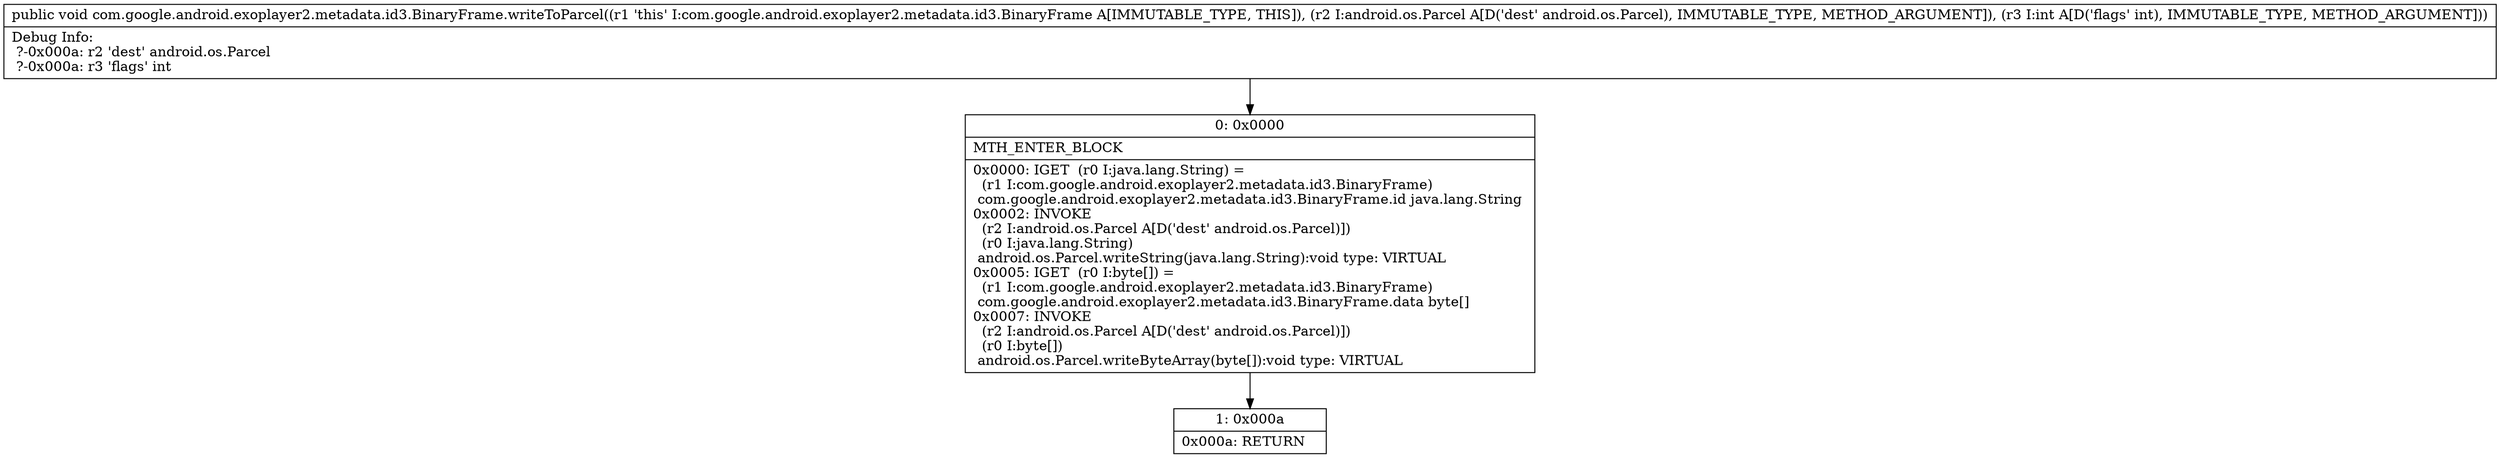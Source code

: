 digraph "CFG forcom.google.android.exoplayer2.metadata.id3.BinaryFrame.writeToParcel(Landroid\/os\/Parcel;I)V" {
Node_0 [shape=record,label="{0\:\ 0x0000|MTH_ENTER_BLOCK\l|0x0000: IGET  (r0 I:java.lang.String) = \l  (r1 I:com.google.android.exoplayer2.metadata.id3.BinaryFrame)\l com.google.android.exoplayer2.metadata.id3.BinaryFrame.id java.lang.String \l0x0002: INVOKE  \l  (r2 I:android.os.Parcel A[D('dest' android.os.Parcel)])\l  (r0 I:java.lang.String)\l android.os.Parcel.writeString(java.lang.String):void type: VIRTUAL \l0x0005: IGET  (r0 I:byte[]) = \l  (r1 I:com.google.android.exoplayer2.metadata.id3.BinaryFrame)\l com.google.android.exoplayer2.metadata.id3.BinaryFrame.data byte[] \l0x0007: INVOKE  \l  (r2 I:android.os.Parcel A[D('dest' android.os.Parcel)])\l  (r0 I:byte[])\l android.os.Parcel.writeByteArray(byte[]):void type: VIRTUAL \l}"];
Node_1 [shape=record,label="{1\:\ 0x000a|0x000a: RETURN   \l}"];
MethodNode[shape=record,label="{public void com.google.android.exoplayer2.metadata.id3.BinaryFrame.writeToParcel((r1 'this' I:com.google.android.exoplayer2.metadata.id3.BinaryFrame A[IMMUTABLE_TYPE, THIS]), (r2 I:android.os.Parcel A[D('dest' android.os.Parcel), IMMUTABLE_TYPE, METHOD_ARGUMENT]), (r3 I:int A[D('flags' int), IMMUTABLE_TYPE, METHOD_ARGUMENT]))  | Debug Info:\l  ?\-0x000a: r2 'dest' android.os.Parcel\l  ?\-0x000a: r3 'flags' int\l}"];
MethodNode -> Node_0;
Node_0 -> Node_1;
}

